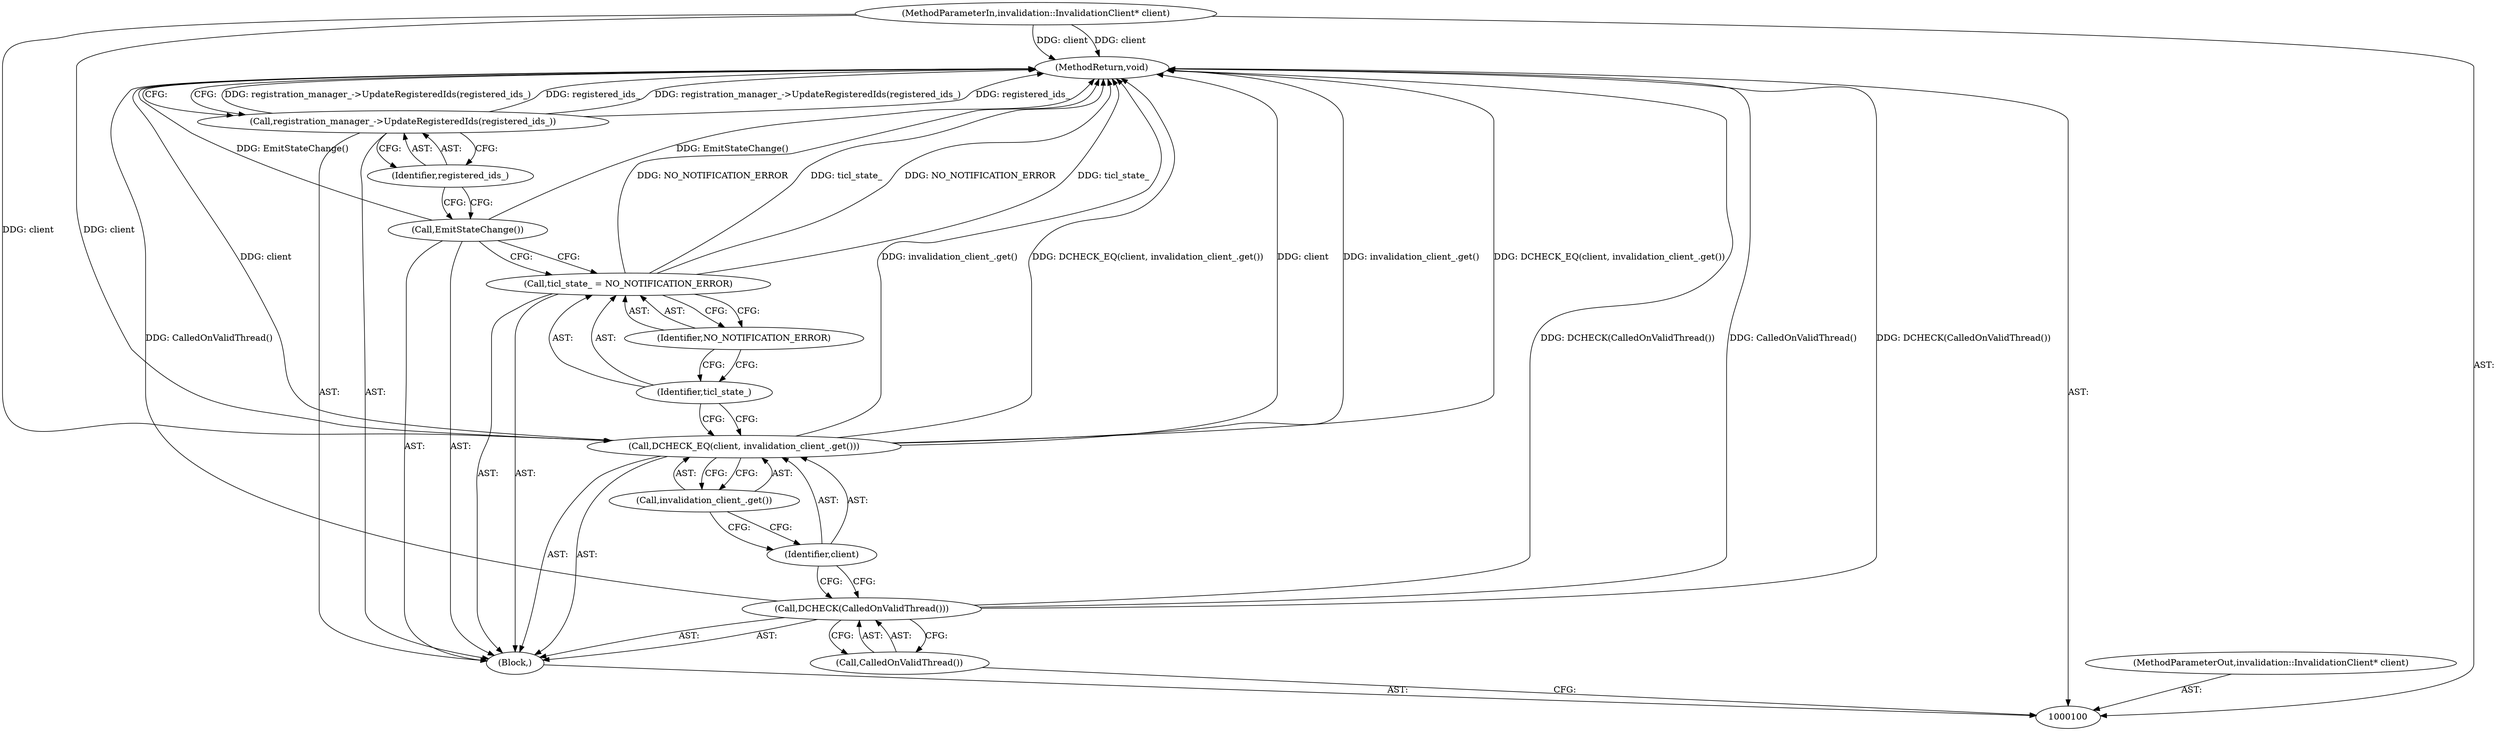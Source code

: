 digraph "0_Chrome_8a50f99c25fb70ff43aaa82b6f9569db383f0ca8_5" {
"1000114" [label="(MethodReturn,void)"];
"1000102" [label="(Block,)"];
"1000101" [label="(MethodParameterIn,invalidation::InvalidationClient* client)"];
"1000146" [label="(MethodParameterOut,invalidation::InvalidationClient* client)"];
"1000103" [label="(Call,DCHECK(CalledOnValidThread()))"];
"1000104" [label="(Call,CalledOnValidThread())"];
"1000106" [label="(Identifier,client)"];
"1000105" [label="(Call,DCHECK_EQ(client, invalidation_client_.get()))"];
"1000107" [label="(Call,invalidation_client_.get())"];
"1000110" [label="(Identifier,NO_NOTIFICATION_ERROR)"];
"1000108" [label="(Call,ticl_state_ = NO_NOTIFICATION_ERROR)"];
"1000109" [label="(Identifier,ticl_state_)"];
"1000111" [label="(Call,EmitStateChange())"];
"1000112" [label="(Call,registration_manager_->UpdateRegisteredIds(registered_ids_))"];
"1000113" [label="(Identifier,registered_ids_)"];
"1000114" -> "1000100"  [label="AST: "];
"1000114" -> "1000112"  [label="CFG: "];
"1000105" -> "1000114"  [label="DDG: invalidation_client_.get()"];
"1000105" -> "1000114"  [label="DDG: DCHECK_EQ(client, invalidation_client_.get())"];
"1000105" -> "1000114"  [label="DDG: client"];
"1000103" -> "1000114"  [label="DDG: CalledOnValidThread()"];
"1000103" -> "1000114"  [label="DDG: DCHECK(CalledOnValidThread())"];
"1000112" -> "1000114"  [label="DDG: registration_manager_->UpdateRegisteredIds(registered_ids_)"];
"1000112" -> "1000114"  [label="DDG: registered_ids_"];
"1000111" -> "1000114"  [label="DDG: EmitStateChange()"];
"1000101" -> "1000114"  [label="DDG: client"];
"1000108" -> "1000114"  [label="DDG: NO_NOTIFICATION_ERROR"];
"1000108" -> "1000114"  [label="DDG: ticl_state_"];
"1000102" -> "1000100"  [label="AST: "];
"1000103" -> "1000102"  [label="AST: "];
"1000105" -> "1000102"  [label="AST: "];
"1000108" -> "1000102"  [label="AST: "];
"1000111" -> "1000102"  [label="AST: "];
"1000112" -> "1000102"  [label="AST: "];
"1000101" -> "1000100"  [label="AST: "];
"1000101" -> "1000114"  [label="DDG: client"];
"1000101" -> "1000105"  [label="DDG: client"];
"1000146" -> "1000100"  [label="AST: "];
"1000103" -> "1000102"  [label="AST: "];
"1000103" -> "1000104"  [label="CFG: "];
"1000104" -> "1000103"  [label="AST: "];
"1000106" -> "1000103"  [label="CFG: "];
"1000103" -> "1000114"  [label="DDG: CalledOnValidThread()"];
"1000103" -> "1000114"  [label="DDG: DCHECK(CalledOnValidThread())"];
"1000104" -> "1000103"  [label="AST: "];
"1000104" -> "1000100"  [label="CFG: "];
"1000103" -> "1000104"  [label="CFG: "];
"1000106" -> "1000105"  [label="AST: "];
"1000106" -> "1000103"  [label="CFG: "];
"1000107" -> "1000106"  [label="CFG: "];
"1000105" -> "1000102"  [label="AST: "];
"1000105" -> "1000107"  [label="CFG: "];
"1000106" -> "1000105"  [label="AST: "];
"1000107" -> "1000105"  [label="AST: "];
"1000109" -> "1000105"  [label="CFG: "];
"1000105" -> "1000114"  [label="DDG: invalidation_client_.get()"];
"1000105" -> "1000114"  [label="DDG: DCHECK_EQ(client, invalidation_client_.get())"];
"1000105" -> "1000114"  [label="DDG: client"];
"1000101" -> "1000105"  [label="DDG: client"];
"1000107" -> "1000105"  [label="AST: "];
"1000107" -> "1000106"  [label="CFG: "];
"1000105" -> "1000107"  [label="CFG: "];
"1000110" -> "1000108"  [label="AST: "];
"1000110" -> "1000109"  [label="CFG: "];
"1000108" -> "1000110"  [label="CFG: "];
"1000108" -> "1000102"  [label="AST: "];
"1000108" -> "1000110"  [label="CFG: "];
"1000109" -> "1000108"  [label="AST: "];
"1000110" -> "1000108"  [label="AST: "];
"1000111" -> "1000108"  [label="CFG: "];
"1000108" -> "1000114"  [label="DDG: NO_NOTIFICATION_ERROR"];
"1000108" -> "1000114"  [label="DDG: ticl_state_"];
"1000109" -> "1000108"  [label="AST: "];
"1000109" -> "1000105"  [label="CFG: "];
"1000110" -> "1000109"  [label="CFG: "];
"1000111" -> "1000102"  [label="AST: "];
"1000111" -> "1000108"  [label="CFG: "];
"1000113" -> "1000111"  [label="CFG: "];
"1000111" -> "1000114"  [label="DDG: EmitStateChange()"];
"1000112" -> "1000102"  [label="AST: "];
"1000112" -> "1000113"  [label="CFG: "];
"1000113" -> "1000112"  [label="AST: "];
"1000114" -> "1000112"  [label="CFG: "];
"1000112" -> "1000114"  [label="DDG: registration_manager_->UpdateRegisteredIds(registered_ids_)"];
"1000112" -> "1000114"  [label="DDG: registered_ids_"];
"1000113" -> "1000112"  [label="AST: "];
"1000113" -> "1000111"  [label="CFG: "];
"1000112" -> "1000113"  [label="CFG: "];
}
